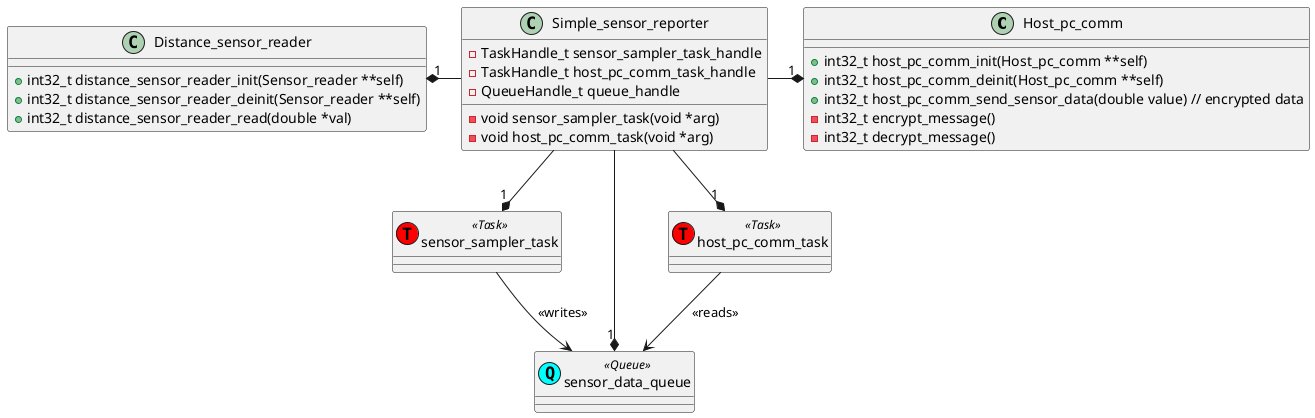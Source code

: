 @startuml ssr-class-diagram

!define datatype(x) class x << (D,#FF7700) DataType>>
!define task(x) class x << (T,#FF0000) Task>>
!define queue(x) class x << (Q,#00FFFF) Queue>>

Class Host_pc_comm {
    +int32_t host_pc_comm_init(Host_pc_comm **self)
    +int32_t host_pc_comm_deinit(Host_pc_comm **self)
    +int32_t host_pc_comm_send_sensor_data(double value) // encrypted data
    -int32_t encrypt_message()
    -int32_t decrypt_message()
}

Class Distance_sensor_reader {
    +int32_t distance_sensor_reader_init(Sensor_reader **self)
    +int32_t distance_sensor_reader_deinit(Sensor_reader **self)
    +int32_t distance_sensor_reader_read(double *val)
}

Class Simple_sensor_reporter {
    - TaskHandle_t sensor_sampler_task_handle
    - TaskHandle_t host_pc_comm_task_handle
    - QueueHandle_t queue_handle
    - void sensor_sampler_task(void *arg)
    - void host_pc_comm_task(void *arg)
}

Simple_sensor_reporter -right-* "1" Host_pc_comm
Simple_sensor_reporter -left-* "1"  Distance_sensor_reader

task(sensor_sampler_task) {

}

queue(sensor_data_queue) {

}

task(host_pc_comm_task) {

}

sensor_sampler_task --> sensor_data_queue : <<writes>>
host_pc_comm_task --> sensor_data_queue : <<reads>>

Simple_sensor_reporter -down-* "1" sensor_sampler_task
Simple_sensor_reporter -down-* "1" host_pc_comm_task
Simple_sensor_reporter -down-* "1" sensor_data_queue